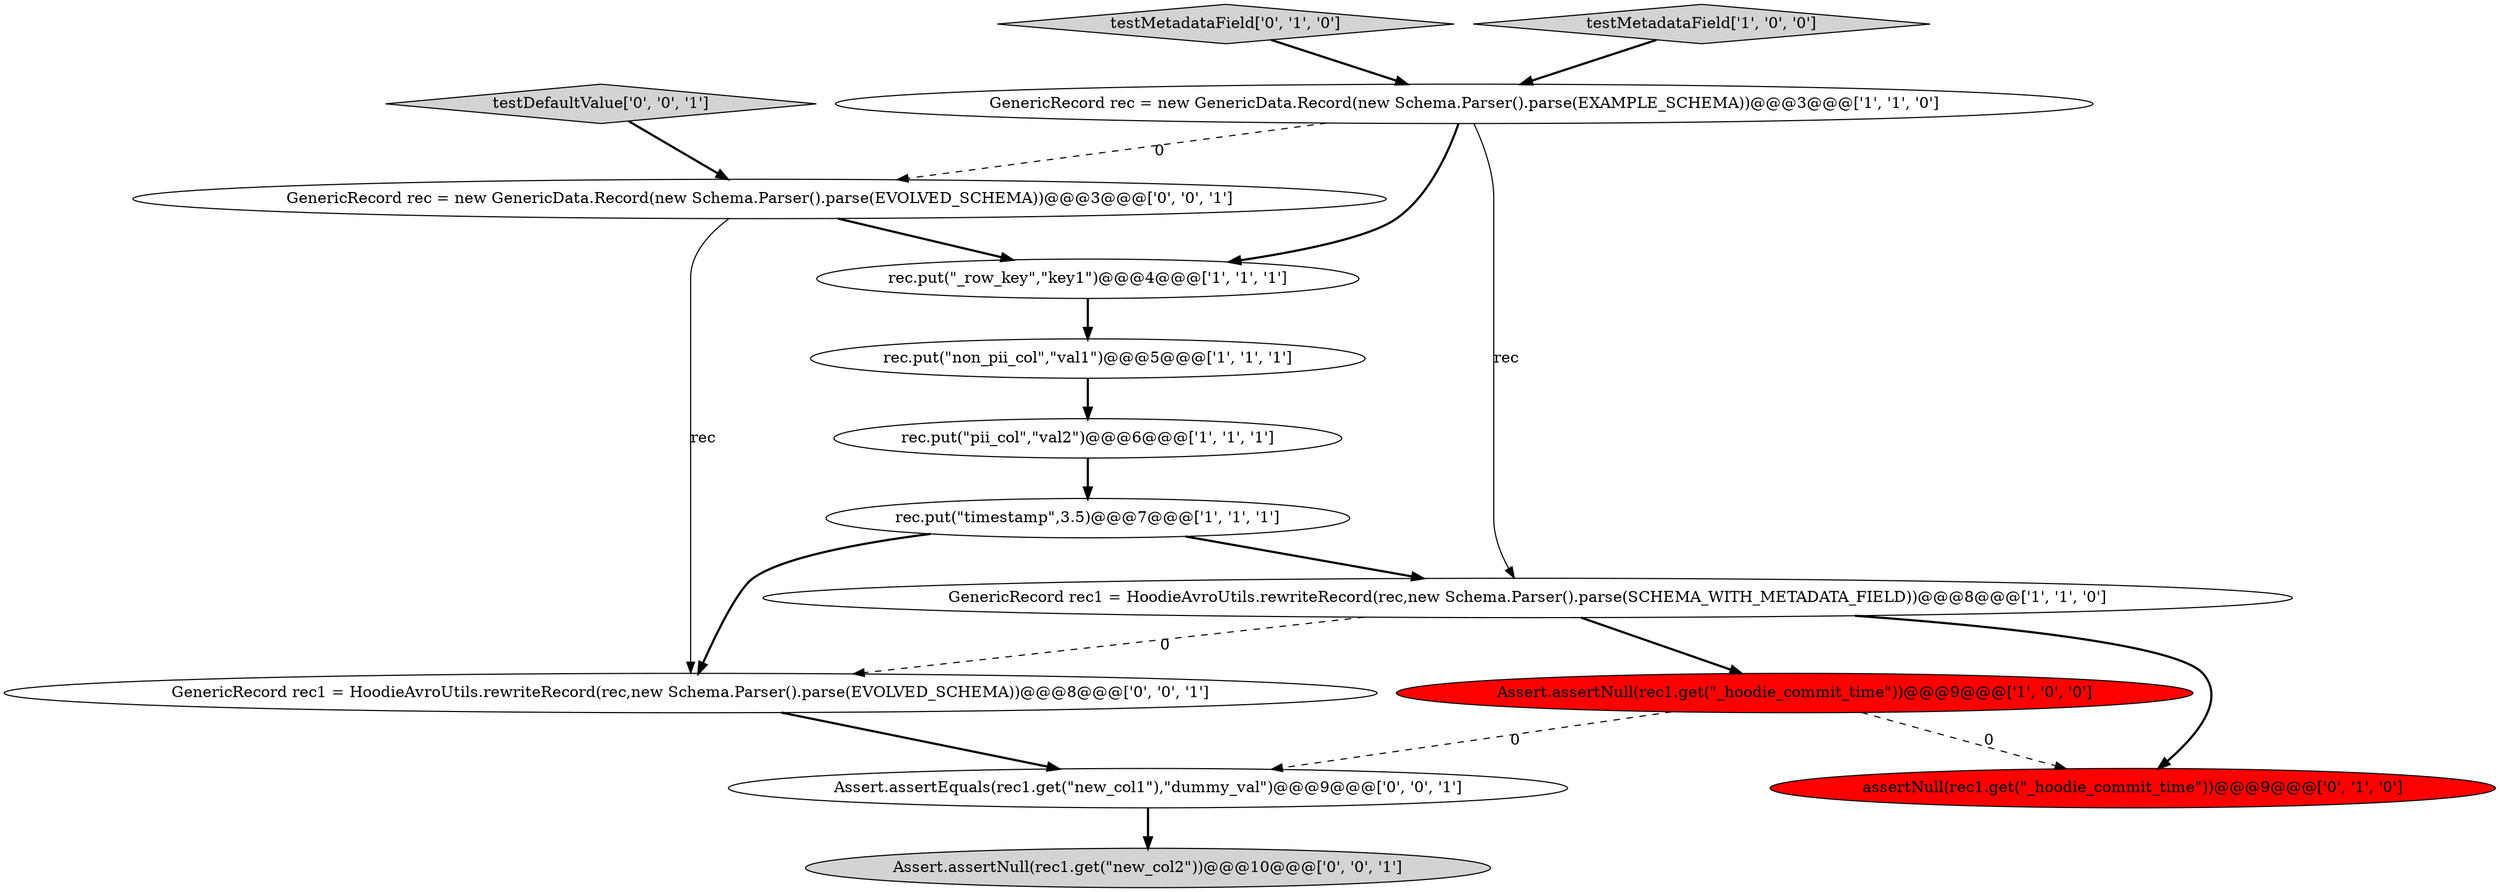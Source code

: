 digraph {
8 [style = filled, label = "testMetadataField['0', '1', '0']", fillcolor = lightgray, shape = diamond image = "AAA0AAABBB2BBB"];
14 [style = filled, label = "GenericRecord rec = new GenericData.Record(new Schema.Parser().parse(EVOLVED_SCHEMA))@@@3@@@['0', '0', '1']", fillcolor = white, shape = ellipse image = "AAA0AAABBB3BBB"];
3 [style = filled, label = "rec.put(\"_row_key\",\"key1\")@@@4@@@['1', '1', '1']", fillcolor = white, shape = ellipse image = "AAA0AAABBB1BBB"];
6 [style = filled, label = "rec.put(\"timestamp\",3.5)@@@7@@@['1', '1', '1']", fillcolor = white, shape = ellipse image = "AAA0AAABBB1BBB"];
9 [style = filled, label = "assertNull(rec1.get(\"_hoodie_commit_time\"))@@@9@@@['0', '1', '0']", fillcolor = red, shape = ellipse image = "AAA1AAABBB2BBB"];
10 [style = filled, label = "GenericRecord rec1 = HoodieAvroUtils.rewriteRecord(rec,new Schema.Parser().parse(EVOLVED_SCHEMA))@@@8@@@['0', '0', '1']", fillcolor = white, shape = ellipse image = "AAA0AAABBB3BBB"];
12 [style = filled, label = "Assert.assertNull(rec1.get(\"new_col2\"))@@@10@@@['0', '0', '1']", fillcolor = lightgray, shape = ellipse image = "AAA0AAABBB3BBB"];
0 [style = filled, label = "Assert.assertNull(rec1.get(\"_hoodie_commit_time\"))@@@9@@@['1', '0', '0']", fillcolor = red, shape = ellipse image = "AAA1AAABBB1BBB"];
1 [style = filled, label = "rec.put(\"non_pii_col\",\"val1\")@@@5@@@['1', '1', '1']", fillcolor = white, shape = ellipse image = "AAA0AAABBB1BBB"];
4 [style = filled, label = "rec.put(\"pii_col\",\"val2\")@@@6@@@['1', '1', '1']", fillcolor = white, shape = ellipse image = "AAA0AAABBB1BBB"];
7 [style = filled, label = "GenericRecord rec1 = HoodieAvroUtils.rewriteRecord(rec,new Schema.Parser().parse(SCHEMA_WITH_METADATA_FIELD))@@@8@@@['1', '1', '0']", fillcolor = white, shape = ellipse image = "AAA0AAABBB1BBB"];
5 [style = filled, label = "GenericRecord rec = new GenericData.Record(new Schema.Parser().parse(EXAMPLE_SCHEMA))@@@3@@@['1', '1', '0']", fillcolor = white, shape = ellipse image = "AAA0AAABBB1BBB"];
11 [style = filled, label = "Assert.assertEquals(rec1.get(\"new_col1\"),\"dummy_val\")@@@9@@@['0', '0', '1']", fillcolor = white, shape = ellipse image = "AAA0AAABBB3BBB"];
13 [style = filled, label = "testDefaultValue['0', '0', '1']", fillcolor = lightgray, shape = diamond image = "AAA0AAABBB3BBB"];
2 [style = filled, label = "testMetadataField['1', '0', '0']", fillcolor = lightgray, shape = diamond image = "AAA0AAABBB1BBB"];
5->3 [style = bold, label=""];
7->9 [style = bold, label=""];
14->3 [style = bold, label=""];
7->10 [style = dashed, label="0"];
1->4 [style = bold, label=""];
5->7 [style = solid, label="rec"];
7->0 [style = bold, label=""];
11->12 [style = bold, label=""];
5->14 [style = dashed, label="0"];
0->9 [style = dashed, label="0"];
0->11 [style = dashed, label="0"];
6->7 [style = bold, label=""];
3->1 [style = bold, label=""];
8->5 [style = bold, label=""];
4->6 [style = bold, label=""];
13->14 [style = bold, label=""];
14->10 [style = solid, label="rec"];
6->10 [style = bold, label=""];
2->5 [style = bold, label=""];
10->11 [style = bold, label=""];
}
